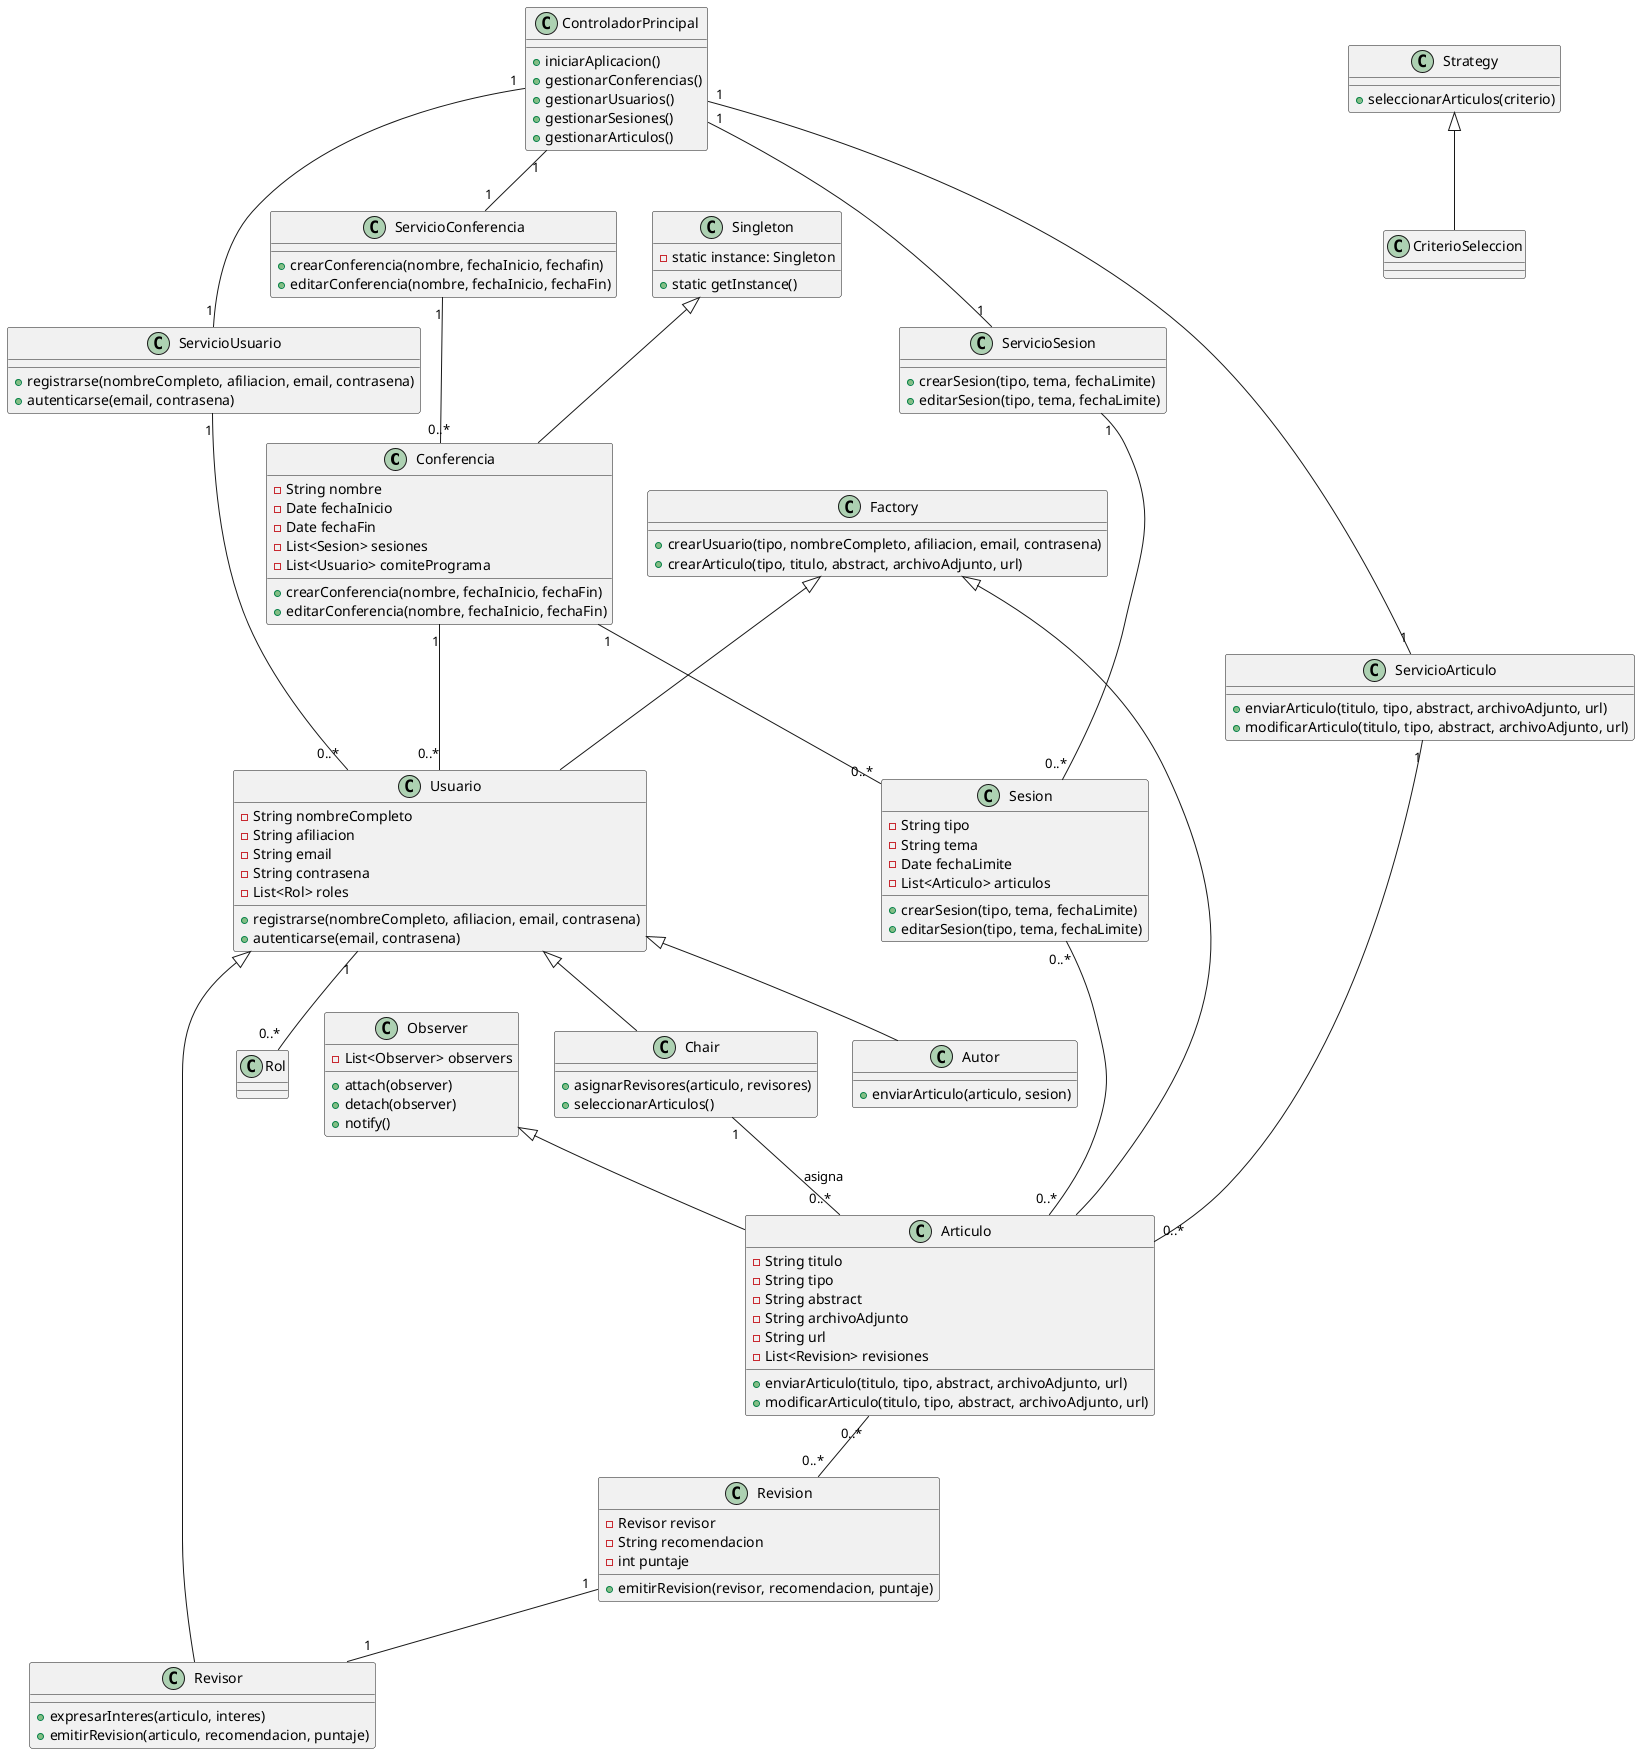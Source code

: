 @startuml

' Gestión de Conferencias
class Conferencia {
    - String nombre
    - Date fechaInicio
    - Date fechaFin
    - List<Sesion> sesiones
    - List<Usuario> comitePrograma
    + crearConferencia(nombre, fechaInicio, fechaFin)
    + editarConferencia(nombre, fechaInicio, fechaFin)
}

class Sesion {
    - String tipo
    - String tema
    - Date fechaLimite
    - List<Articulo> articulos
    + crearSesion(tipo, tema, fechaLimite)
    + editarSesion(tipo, tema, fechaLimite)
}

' Gestión de Usuarios
class Usuario {
    - String nombreCompleto
    - String afiliacion
    - String email
    - String contrasena
    - List<Rol> roles
    + registrarse(nombreCompleto, afiliacion, email, contrasena)
    + autenticarse(email, contrasena)
}

class Autor {
    + enviarArticulo(articulo, sesion)
}

class Revisor {
    + expresarInteres(articulo, interes)
    + emitirRevision(articulo, recomendacion, puntaje)
}

class Chair {
    + asignarRevisores(articulo, revisores)
    + seleccionarArticulos()
}

' Gestión de Artículos
class Articulo {
    - String titulo
    - String tipo
    - String abstract
    - String archivoAdjunto
    - String url
    - List<Revision> revisiones
    + enviarArticulo(titulo, tipo, abstract, archivoAdjunto, url)
    + modificarArticulo(titulo, tipo, abstract, archivoAdjunto, url)
}

class Revision {
    - Revisor revisor
    - String recomendacion
    - int puntaje
    + emitirRevision(revisor, recomendacion, puntaje)
}

' Punto de Entrada
class ControladorPrincipal {
    + iniciarAplicacion()
    + gestionarConferencias()
    + gestionarUsuarios()
    + gestionarSesiones()
    + gestionarArticulos()
}

' Servicios
class ServicioConferencia {
    + crearConferencia(nombre, fechaInicio, fechafin)
    + editarConferencia(nombre, fechaInicio, fechaFin)
}

class ServicioUsuario {
    + registrarse(nombreCompleto, afiliacion, email, contrasena)
    + autenticarse(email, contrasena)
}

class ServicioSesion {
    + crearSesion(tipo, tema, fechaLimite)
    + editarSesion(tipo, tema, fechaLimite)
}

class ServicioArticulo {
    + enviarArticulo(titulo, tipo, abstract, archivoAdjunto, url)
    + modificarArticulo(titulo, tipo, abstract, archivoAdjunto, url)
}

' Patrones de Diseño
class Singleton {
    - static instance: Singleton
    + static getInstance()
}

class Factory {
    + crearUsuario(tipo, nombreCompleto, afiliacion, email, contrasena)
    + crearArticulo(tipo, titulo, abstract, archivoAdjunto, url)
}

class Observer {
    - List<Observer> observers
    + attach(observer)
    + detach(observer)
    + notify()
}

class Strategy {
    + seleccionarArticulos(criterio)
}

' Relaciones
ControladorPrincipal "1" -- "1" ServicioConferencia
ControladorPrincipal "1" -- "1" ServicioUsuario
ControladorPrincipal "1" -- "1" ServicioSesion
ControladorPrincipal "1" -- "1" ServicioArticulo
ServicioConferencia "1" -- "0..*" Conferencia
ServicioSesion "1" -- "0..*" Sesion
ServicioUsuario "1" -- "0..*" Usuario
ServicioArticulo "1" -- "0..*" Articulo
Conferencia "1" -- "0..*" Sesion
Sesion "0..*" -- "0..*" Articulo
Conferencia "1" -- "0..*" Usuario
Usuario "1" -- "0..*" Rol
Articulo "0..*" -- "0..*" Revision
Revision "1" -- "1" Revisor
Chair "1" -- "0..*" Articulo : asigna
Observer <|-- Articulo
Strategy <|-- CriterioSeleccion
Factory <|-- Usuario
Factory <|-- Articulo
Singleton <|-- Conferencia
Usuario <|-- Autor
Usuario <|-- Revisor
Usuario <|-- Chair

@enduml
